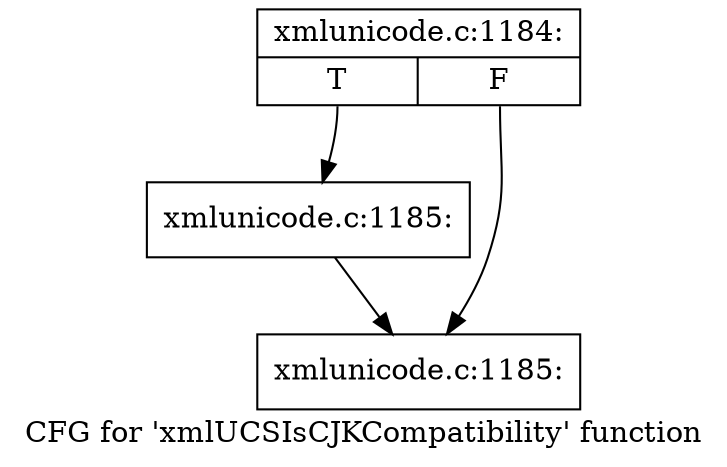 digraph "CFG for 'xmlUCSIsCJKCompatibility' function" {
	label="CFG for 'xmlUCSIsCJKCompatibility' function";

	Node0x4e19080 [shape=record,label="{xmlunicode.c:1184:|{<s0>T|<s1>F}}"];
	Node0x4e19080:s0 -> Node0x4e195f0;
	Node0x4e19080:s1 -> Node0x4e195a0;
	Node0x4e195f0 [shape=record,label="{xmlunicode.c:1185:}"];
	Node0x4e195f0 -> Node0x4e195a0;
	Node0x4e195a0 [shape=record,label="{xmlunicode.c:1185:}"];
}
